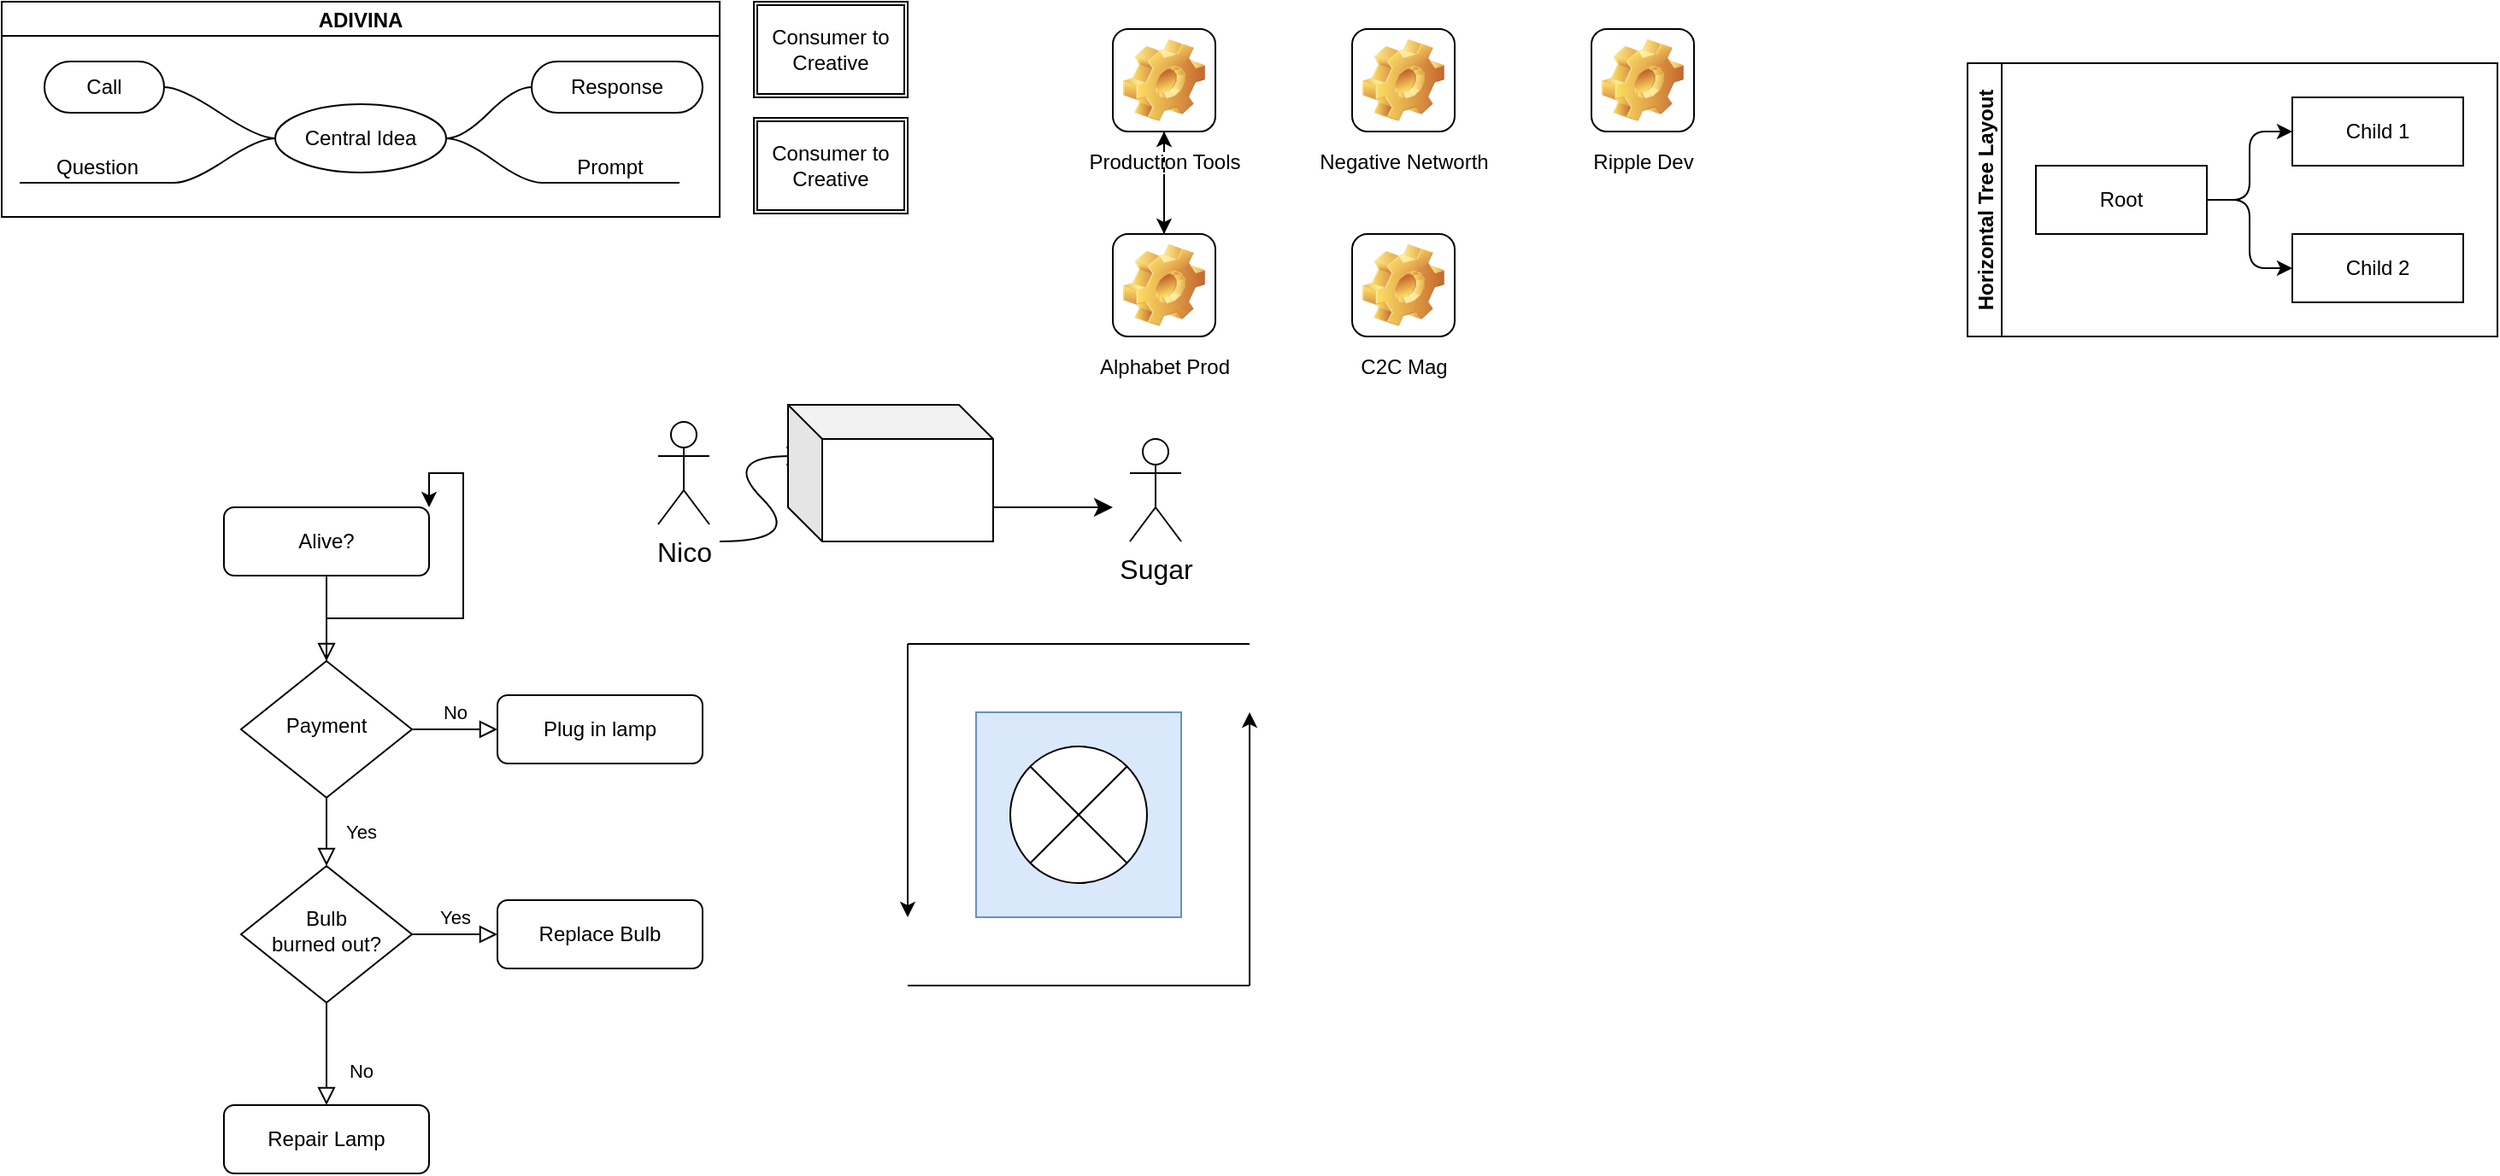 <mxfile version="22.1.16" type="github">
  <diagram id="C5RBs43oDa-KdzZeNtuy" name="Page-1">
    <mxGraphModel dx="1282" dy="1836" grid="1" gridSize="10" guides="1" tooltips="1" connect="1" arrows="1" fold="1" page="1" pageScale="1" pageWidth="827" pageHeight="1169" math="0" shadow="0">
      <root>
        <mxCell id="WIyWlLk6GJQsqaUBKTNV-0" />
        <mxCell id="WIyWlLk6GJQsqaUBKTNV-1" parent="WIyWlLk6GJQsqaUBKTNV-0" />
        <mxCell id="WIyWlLk6GJQsqaUBKTNV-2" value="" style="rounded=0;html=1;jettySize=auto;orthogonalLoop=1;fontSize=11;endArrow=block;endFill=0;endSize=8;strokeWidth=1;shadow=0;labelBackgroundColor=none;edgeStyle=orthogonalEdgeStyle;" parent="WIyWlLk6GJQsqaUBKTNV-1" source="WIyWlLk6GJQsqaUBKTNV-3" target="WIyWlLk6GJQsqaUBKTNV-6" edge="1">
          <mxGeometry relative="1" as="geometry" />
        </mxCell>
        <mxCell id="WIyWlLk6GJQsqaUBKTNV-3" value="Alive?" style="rounded=1;whiteSpace=wrap;html=1;fontSize=12;glass=0;strokeWidth=1;shadow=0;" parent="WIyWlLk6GJQsqaUBKTNV-1" vertex="1">
          <mxGeometry x="160" y="80" width="120" height="40" as="geometry" />
        </mxCell>
        <mxCell id="WIyWlLk6GJQsqaUBKTNV-4" value="Yes" style="rounded=0;html=1;jettySize=auto;orthogonalLoop=1;fontSize=11;endArrow=block;endFill=0;endSize=8;strokeWidth=1;shadow=0;labelBackgroundColor=none;edgeStyle=orthogonalEdgeStyle;" parent="WIyWlLk6GJQsqaUBKTNV-1" source="WIyWlLk6GJQsqaUBKTNV-6" target="WIyWlLk6GJQsqaUBKTNV-10" edge="1">
          <mxGeometry y="20" relative="1" as="geometry">
            <mxPoint as="offset" />
          </mxGeometry>
        </mxCell>
        <mxCell id="WIyWlLk6GJQsqaUBKTNV-5" value="No" style="edgeStyle=orthogonalEdgeStyle;rounded=0;html=1;jettySize=auto;orthogonalLoop=1;fontSize=11;endArrow=block;endFill=0;endSize=8;strokeWidth=1;shadow=0;labelBackgroundColor=none;" parent="WIyWlLk6GJQsqaUBKTNV-1" source="WIyWlLk6GJQsqaUBKTNV-6" target="WIyWlLk6GJQsqaUBKTNV-7" edge="1">
          <mxGeometry y="10" relative="1" as="geometry">
            <mxPoint as="offset" />
          </mxGeometry>
        </mxCell>
        <mxCell id="N-btWti54OIcFSEPi2-0-6" style="edgeStyle=orthogonalEdgeStyle;rounded=0;orthogonalLoop=1;jettySize=auto;html=1;exitX=0.5;exitY=0;exitDx=0;exitDy=0;entryX=1;entryY=0;entryDx=0;entryDy=0;" parent="WIyWlLk6GJQsqaUBKTNV-1" source="WIyWlLk6GJQsqaUBKTNV-6" target="WIyWlLk6GJQsqaUBKTNV-3" edge="1">
          <mxGeometry relative="1" as="geometry">
            <mxPoint x="350" y="120" as="targetPoint" />
          </mxGeometry>
        </mxCell>
        <mxCell id="WIyWlLk6GJQsqaUBKTNV-6" value="Payment" style="rhombus;whiteSpace=wrap;html=1;shadow=0;fontFamily=Helvetica;fontSize=12;align=center;strokeWidth=1;spacing=6;spacingTop=-4;" parent="WIyWlLk6GJQsqaUBKTNV-1" vertex="1">
          <mxGeometry x="170" y="170" width="100" height="80" as="geometry" />
        </mxCell>
        <mxCell id="WIyWlLk6GJQsqaUBKTNV-7" value="Plug in lamp" style="rounded=1;whiteSpace=wrap;html=1;fontSize=12;glass=0;strokeWidth=1;shadow=0;" parent="WIyWlLk6GJQsqaUBKTNV-1" vertex="1">
          <mxGeometry x="320" y="190" width="120" height="40" as="geometry" />
        </mxCell>
        <mxCell id="WIyWlLk6GJQsqaUBKTNV-8" value="No" style="rounded=0;html=1;jettySize=auto;orthogonalLoop=1;fontSize=11;endArrow=block;endFill=0;endSize=8;strokeWidth=1;shadow=0;labelBackgroundColor=none;edgeStyle=orthogonalEdgeStyle;" parent="WIyWlLk6GJQsqaUBKTNV-1" source="WIyWlLk6GJQsqaUBKTNV-10" target="WIyWlLk6GJQsqaUBKTNV-11" edge="1">
          <mxGeometry x="0.333" y="20" relative="1" as="geometry">
            <mxPoint as="offset" />
          </mxGeometry>
        </mxCell>
        <mxCell id="WIyWlLk6GJQsqaUBKTNV-9" value="Yes" style="edgeStyle=orthogonalEdgeStyle;rounded=0;html=1;jettySize=auto;orthogonalLoop=1;fontSize=11;endArrow=block;endFill=0;endSize=8;strokeWidth=1;shadow=0;labelBackgroundColor=none;" parent="WIyWlLk6GJQsqaUBKTNV-1" source="WIyWlLk6GJQsqaUBKTNV-10" target="WIyWlLk6GJQsqaUBKTNV-12" edge="1">
          <mxGeometry y="10" relative="1" as="geometry">
            <mxPoint as="offset" />
          </mxGeometry>
        </mxCell>
        <mxCell id="WIyWlLk6GJQsqaUBKTNV-10" value="Bulb&lt;br&gt;burned out?" style="rhombus;whiteSpace=wrap;html=1;shadow=0;fontFamily=Helvetica;fontSize=12;align=center;strokeWidth=1;spacing=6;spacingTop=-4;" parent="WIyWlLk6GJQsqaUBKTNV-1" vertex="1">
          <mxGeometry x="170" y="290" width="100" height="80" as="geometry" />
        </mxCell>
        <mxCell id="WIyWlLk6GJQsqaUBKTNV-11" value="Repair Lamp" style="rounded=1;whiteSpace=wrap;html=1;fontSize=12;glass=0;strokeWidth=1;shadow=0;" parent="WIyWlLk6GJQsqaUBKTNV-1" vertex="1">
          <mxGeometry x="160" y="430" width="120" height="40" as="geometry" />
        </mxCell>
        <mxCell id="WIyWlLk6GJQsqaUBKTNV-12" value="Replace Bulb" style="rounded=1;whiteSpace=wrap;html=1;fontSize=12;glass=0;strokeWidth=1;shadow=0;" parent="WIyWlLk6GJQsqaUBKTNV-1" vertex="1">
          <mxGeometry x="320" y="310" width="120" height="40" as="geometry" />
        </mxCell>
        <mxCell id="N-btWti54OIcFSEPi2-0-0" value="" style="whiteSpace=wrap;html=1;aspect=fixed;fillColor=#dae8fc;strokeColor=#6c8ebf;" parent="WIyWlLk6GJQsqaUBKTNV-1" vertex="1">
          <mxGeometry x="600" y="200" width="120" height="120" as="geometry" />
        </mxCell>
        <mxCell id="N-btWti54OIcFSEPi2-0-2" value="" style="endArrow=classic;html=1;rounded=0;" parent="WIyWlLk6GJQsqaUBKTNV-1" edge="1">
          <mxGeometry width="50" height="50" relative="1" as="geometry">
            <mxPoint x="760" y="360" as="sourcePoint" />
            <mxPoint x="760" y="200" as="targetPoint" />
          </mxGeometry>
        </mxCell>
        <mxCell id="N-btWti54OIcFSEPi2-0-3" value="" style="endArrow=classic;html=1;rounded=0;" parent="WIyWlLk6GJQsqaUBKTNV-1" edge="1">
          <mxGeometry width="50" height="50" relative="1" as="geometry">
            <mxPoint x="560" y="160" as="sourcePoint" />
            <mxPoint x="560" y="320" as="targetPoint" />
          </mxGeometry>
        </mxCell>
        <mxCell id="N-btWti54OIcFSEPi2-0-4" value="" style="endArrow=none;html=1;rounded=0;" parent="WIyWlLk6GJQsqaUBKTNV-1" edge="1">
          <mxGeometry width="50" height="50" relative="1" as="geometry">
            <mxPoint x="560" y="360" as="sourcePoint" />
            <mxPoint x="760" y="360" as="targetPoint" />
          </mxGeometry>
        </mxCell>
        <mxCell id="N-btWti54OIcFSEPi2-0-5" value="" style="endArrow=none;html=1;rounded=0;" parent="WIyWlLk6GJQsqaUBKTNV-1" edge="1">
          <mxGeometry width="50" height="50" relative="1" as="geometry">
            <mxPoint x="560" y="160" as="sourcePoint" />
            <mxPoint x="760" y="160" as="targetPoint" />
          </mxGeometry>
        </mxCell>
        <mxCell id="N-btWti54OIcFSEPi2-0-12" value="ADIVINA" style="swimlane;startSize=20;horizontal=1;containerType=tree;" parent="WIyWlLk6GJQsqaUBKTNV-1" vertex="1">
          <mxGeometry x="30" y="-216" width="420" height="126" as="geometry" />
        </mxCell>
        <mxCell id="N-btWti54OIcFSEPi2-0-13" value="" style="edgeStyle=entityRelationEdgeStyle;startArrow=none;endArrow=none;segment=10;curved=1;sourcePerimeterSpacing=0;targetPerimeterSpacing=0;rounded=0;" parent="N-btWti54OIcFSEPi2-0-12" source="N-btWti54OIcFSEPi2-0-17" target="N-btWti54OIcFSEPi2-0-18" edge="1">
          <mxGeometry relative="1" as="geometry" />
        </mxCell>
        <mxCell id="N-btWti54OIcFSEPi2-0-14" value="" style="edgeStyle=entityRelationEdgeStyle;startArrow=none;endArrow=none;segment=10;curved=1;sourcePerimeterSpacing=0;targetPerimeterSpacing=0;rounded=0;" parent="N-btWti54OIcFSEPi2-0-12" source="N-btWti54OIcFSEPi2-0-17" target="N-btWti54OIcFSEPi2-0-19" edge="1">
          <mxGeometry relative="1" as="geometry" />
        </mxCell>
        <mxCell id="N-btWti54OIcFSEPi2-0-15" value="" style="edgeStyle=entityRelationEdgeStyle;startArrow=none;endArrow=none;segment=10;curved=1;sourcePerimeterSpacing=0;targetPerimeterSpacing=0;rounded=0;" parent="N-btWti54OIcFSEPi2-0-12" source="N-btWti54OIcFSEPi2-0-17" target="N-btWti54OIcFSEPi2-0-20" edge="1">
          <mxGeometry relative="1" as="geometry" />
        </mxCell>
        <mxCell id="N-btWti54OIcFSEPi2-0-16" value="" style="edgeStyle=entityRelationEdgeStyle;startArrow=none;endArrow=none;segment=10;curved=1;sourcePerimeterSpacing=0;targetPerimeterSpacing=0;rounded=0;" parent="N-btWti54OIcFSEPi2-0-12" source="N-btWti54OIcFSEPi2-0-17" target="N-btWti54OIcFSEPi2-0-21" edge="1">
          <mxGeometry relative="1" as="geometry" />
        </mxCell>
        <mxCell id="N-btWti54OIcFSEPi2-0-17" value="Central Idea" style="ellipse;whiteSpace=wrap;html=1;align=center;treeFolding=1;treeMoving=1;newEdgeStyle={&quot;edgeStyle&quot;:&quot;entityRelationEdgeStyle&quot;,&quot;startArrow&quot;:&quot;none&quot;,&quot;endArrow&quot;:&quot;none&quot;,&quot;segment&quot;:10,&quot;curved&quot;:1,&quot;sourcePerimeterSpacing&quot;:0,&quot;targetPerimeterSpacing&quot;:0};" parent="N-btWti54OIcFSEPi2-0-12" vertex="1">
          <mxGeometry x="160" y="60" width="100" height="40" as="geometry" />
        </mxCell>
        <mxCell id="N-btWti54OIcFSEPi2-0-18" value="Response" style="whiteSpace=wrap;html=1;rounded=1;arcSize=50;align=center;verticalAlign=middle;strokeWidth=1;autosize=1;spacing=4;treeFolding=1;treeMoving=1;newEdgeStyle={&quot;edgeStyle&quot;:&quot;entityRelationEdgeStyle&quot;,&quot;startArrow&quot;:&quot;none&quot;,&quot;endArrow&quot;:&quot;none&quot;,&quot;segment&quot;:10,&quot;curved&quot;:1,&quot;sourcePerimeterSpacing&quot;:0,&quot;targetPerimeterSpacing&quot;:0};" parent="N-btWti54OIcFSEPi2-0-12" vertex="1">
          <mxGeometry x="310" y="35" width="100" height="30" as="geometry" />
        </mxCell>
        <mxCell id="N-btWti54OIcFSEPi2-0-19" value="Prompt" style="whiteSpace=wrap;html=1;shape=partialRectangle;top=0;left=0;bottom=1;right=0;points=[[0,1],[1,1]];fillColor=none;align=center;verticalAlign=bottom;routingCenterY=0.5;snapToPoint=1;autosize=1;treeFolding=1;treeMoving=1;newEdgeStyle={&quot;edgeStyle&quot;:&quot;entityRelationEdgeStyle&quot;,&quot;startArrow&quot;:&quot;none&quot;,&quot;endArrow&quot;:&quot;none&quot;,&quot;segment&quot;:10,&quot;curved&quot;:1,&quot;sourcePerimeterSpacing&quot;:0,&quot;targetPerimeterSpacing&quot;:0};" parent="N-btWti54OIcFSEPi2-0-12" vertex="1">
          <mxGeometry x="316" y="76" width="80" height="30" as="geometry" />
        </mxCell>
        <mxCell id="N-btWti54OIcFSEPi2-0-20" value="Call" style="whiteSpace=wrap;html=1;rounded=1;arcSize=50;align=center;verticalAlign=middle;strokeWidth=1;autosize=1;spacing=4;treeFolding=1;treeMoving=1;newEdgeStyle={&quot;edgeStyle&quot;:&quot;entityRelationEdgeStyle&quot;,&quot;startArrow&quot;:&quot;none&quot;,&quot;endArrow&quot;:&quot;none&quot;,&quot;segment&quot;:10,&quot;curved&quot;:1,&quot;sourcePerimeterSpacing&quot;:0,&quot;targetPerimeterSpacing&quot;:0};" parent="N-btWti54OIcFSEPi2-0-12" vertex="1">
          <mxGeometry x="25" y="35" width="70" height="30" as="geometry" />
        </mxCell>
        <mxCell id="N-btWti54OIcFSEPi2-0-21" value="Question" style="whiteSpace=wrap;html=1;shape=partialRectangle;top=0;left=0;bottom=1;right=0;points=[[0,1],[1,1]];fillColor=none;align=center;verticalAlign=bottom;routingCenterY=0.5;snapToPoint=1;autosize=1;treeFolding=1;treeMoving=1;newEdgeStyle={&quot;edgeStyle&quot;:&quot;entityRelationEdgeStyle&quot;,&quot;startArrow&quot;:&quot;none&quot;,&quot;endArrow&quot;:&quot;none&quot;,&quot;segment&quot;:10,&quot;curved&quot;:1,&quot;sourcePerimeterSpacing&quot;:0,&quot;targetPerimeterSpacing&quot;:0};" parent="N-btWti54OIcFSEPi2-0-12" vertex="1">
          <mxGeometry x="11" y="76" width="90" height="30" as="geometry" />
        </mxCell>
        <mxCell id="N-btWti54OIcFSEPi2-0-42" style="edgeStyle=orthogonalEdgeStyle;rounded=0;orthogonalLoop=1;jettySize=auto;html=1;" parent="WIyWlLk6GJQsqaUBKTNV-1" source="N-btWti54OIcFSEPi2-0-23" target="N-btWti54OIcFSEPi2-0-30" edge="1">
          <mxGeometry relative="1" as="geometry" />
        </mxCell>
        <object label="Production Tools" Production_Tools="" id="N-btWti54OIcFSEPi2-0-23">
          <mxCell style="icon;html=1;image=img/clipart/Gear_128x128.png" parent="WIyWlLk6GJQsqaUBKTNV-1" vertex="1">
            <mxGeometry x="680" y="-200" width="60" height="60" as="geometry" />
          </mxCell>
        </object>
        <mxCell id="N-btWti54OIcFSEPi2-0-25" value="Consumer to Creative" style="shape=ext;double=1;rounded=0;whiteSpace=wrap;html=1;" parent="WIyWlLk6GJQsqaUBKTNV-1" vertex="1">
          <mxGeometry x="470" y="-216" width="90" height="56" as="geometry" />
        </mxCell>
        <mxCell id="N-btWti54OIcFSEPi2-0-26" value="Consumer to Creative" style="shape=ext;double=1;rounded=0;whiteSpace=wrap;html=1;" parent="WIyWlLk6GJQsqaUBKTNV-1" vertex="1">
          <mxGeometry x="470" y="-148" width="90" height="56" as="geometry" />
        </mxCell>
        <mxCell id="N-btWti54OIcFSEPi2-0-28" value="Negative Networth" style="icon;html=1;image=img/clipart/Gear_128x128.png" parent="WIyWlLk6GJQsqaUBKTNV-1" vertex="1">
          <mxGeometry x="820" y="-200" width="60" height="60" as="geometry" />
        </mxCell>
        <mxCell id="N-btWti54OIcFSEPi2-0-41" value="" style="edgeStyle=orthogonalEdgeStyle;rounded=0;orthogonalLoop=1;jettySize=auto;html=1;dashed=1;" parent="WIyWlLk6GJQsqaUBKTNV-1" source="N-btWti54OIcFSEPi2-0-30" target="N-btWti54OIcFSEPi2-0-23" edge="1">
          <mxGeometry relative="1" as="geometry" />
        </mxCell>
        <object label="Alphabet Prod&lt;br&gt;" Production_Tools="" id="N-btWti54OIcFSEPi2-0-30">
          <mxCell style="icon;html=1;image=img/clipart/Gear_128x128.png" parent="WIyWlLk6GJQsqaUBKTNV-1" vertex="1">
            <mxGeometry x="680" y="-80" width="60" height="60" as="geometry" />
          </mxCell>
        </object>
        <object label="C2C Mag" Production_Tools="" id="N-btWti54OIcFSEPi2-0-33">
          <mxCell style="icon;html=1;image=img/clipart/Gear_128x128.png" parent="WIyWlLk6GJQsqaUBKTNV-1" vertex="1">
            <mxGeometry x="820" y="-80" width="60" height="60" as="geometry" />
          </mxCell>
        </object>
        <mxCell id="N-btWti54OIcFSEPi2-0-51" value="Ripple Dev" style="icon;html=1;image=img/clipart/Gear_128x128.png" parent="WIyWlLk6GJQsqaUBKTNV-1" vertex="1">
          <mxGeometry x="960" y="-200" width="60" height="60" as="geometry" />
        </mxCell>
        <mxCell id="N-btWti54OIcFSEPi2-0-53" value="" style="shape=sumEllipse;perimeter=ellipsePerimeter;whiteSpace=wrap;html=1;backgroundOutline=1;" parent="WIyWlLk6GJQsqaUBKTNV-1" vertex="1">
          <mxGeometry x="620" y="220" width="80" height="80" as="geometry" />
        </mxCell>
        <mxCell id="N-btWti54OIcFSEPi2-0-55" value="Horizontal Tree Layout" style="swimlane;startSize=20;horizontal=0;childLayout=treeLayout;horizontalTree=1;resizable=0;containerType=tree;fontSize=12;" parent="WIyWlLk6GJQsqaUBKTNV-1" vertex="1">
          <mxGeometry x="1180" y="-180" width="310" height="160" as="geometry" />
        </mxCell>
        <mxCell id="N-btWti54OIcFSEPi2-0-56" value="Root" style="whiteSpace=wrap;html=1;" parent="N-btWti54OIcFSEPi2-0-55" vertex="1">
          <mxGeometry x="40" y="60" width="100" height="40" as="geometry" />
        </mxCell>
        <mxCell id="N-btWti54OIcFSEPi2-0-57" value="Child 1" style="whiteSpace=wrap;html=1;" parent="N-btWti54OIcFSEPi2-0-55" vertex="1">
          <mxGeometry x="190" y="20" width="100" height="40" as="geometry" />
        </mxCell>
        <mxCell id="N-btWti54OIcFSEPi2-0-58" value="" style="edgeStyle=elbowEdgeStyle;elbow=horizontal;html=1;rounded=1;curved=0;sourcePerimeterSpacing=0;targetPerimeterSpacing=0;startSize=6;endSize=6;" parent="N-btWti54OIcFSEPi2-0-55" source="N-btWti54OIcFSEPi2-0-56" target="N-btWti54OIcFSEPi2-0-57" edge="1">
          <mxGeometry relative="1" as="geometry" />
        </mxCell>
        <mxCell id="N-btWti54OIcFSEPi2-0-59" value="Child 2" style="whiteSpace=wrap;html=1;" parent="N-btWti54OIcFSEPi2-0-55" vertex="1">
          <mxGeometry x="190" y="100" width="100" height="40" as="geometry" />
        </mxCell>
        <mxCell id="N-btWti54OIcFSEPi2-0-60" value="" style="edgeStyle=elbowEdgeStyle;elbow=horizontal;html=1;rounded=1;curved=0;sourcePerimeterSpacing=0;targetPerimeterSpacing=0;startSize=6;endSize=6;" parent="N-btWti54OIcFSEPi2-0-55" source="N-btWti54OIcFSEPi2-0-56" target="N-btWti54OIcFSEPi2-0-59" edge="1">
          <mxGeometry relative="1" as="geometry" />
        </mxCell>
        <mxCell id="FSRp5t0Dfz-LJMZ92oJK-0" value="Nico" style="shape=umlActor;verticalLabelPosition=bottom;verticalAlign=top;html=1;outlineConnect=0;fontSize=16;" vertex="1" parent="WIyWlLk6GJQsqaUBKTNV-1">
          <mxGeometry x="414" y="30" width="30" height="60" as="geometry" />
        </mxCell>
        <mxCell id="FSRp5t0Dfz-LJMZ92oJK-1" value="" style="curved=1;endArrow=classic;html=1;rounded=0;fontSize=12;startSize=8;endSize=8;" edge="1" parent="WIyWlLk6GJQsqaUBKTNV-1">
          <mxGeometry width="50" height="50" relative="1" as="geometry">
            <mxPoint x="450" y="100" as="sourcePoint" />
            <mxPoint x="500" y="50" as="targetPoint" />
            <Array as="points">
              <mxPoint x="500" y="100" />
              <mxPoint x="450" y="50" />
            </Array>
          </mxGeometry>
        </mxCell>
        <mxCell id="FSRp5t0Dfz-LJMZ92oJK-2" value="" style="shape=cube;whiteSpace=wrap;html=1;boundedLbl=1;backgroundOutline=1;darkOpacity=0.05;darkOpacity2=0.1;fontSize=16;" vertex="1" parent="WIyWlLk6GJQsqaUBKTNV-1">
          <mxGeometry x="490" y="20" width="120" height="80" as="geometry" />
        </mxCell>
        <mxCell id="FSRp5t0Dfz-LJMZ92oJK-4" value="" style="endArrow=classic;html=1;rounded=0;fontSize=12;startSize=8;endSize=8;curved=1;" edge="1" parent="WIyWlLk6GJQsqaUBKTNV-1">
          <mxGeometry width="50" height="50" relative="1" as="geometry">
            <mxPoint x="610" y="80" as="sourcePoint" />
            <mxPoint x="680" y="80" as="targetPoint" />
          </mxGeometry>
        </mxCell>
        <mxCell id="FSRp5t0Dfz-LJMZ92oJK-5" value="Sugar" style="shape=umlActor;verticalLabelPosition=bottom;verticalAlign=top;html=1;outlineConnect=0;fontSize=16;" vertex="1" parent="WIyWlLk6GJQsqaUBKTNV-1">
          <mxGeometry x="690" y="40" width="30" height="60" as="geometry" />
        </mxCell>
      </root>
    </mxGraphModel>
  </diagram>
</mxfile>

